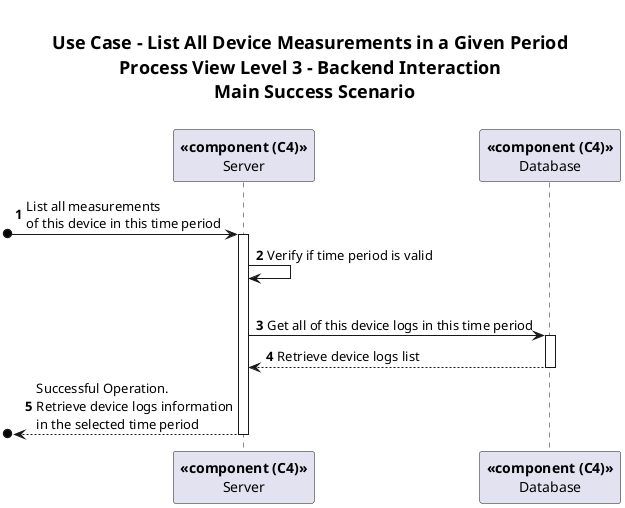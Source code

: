 @startuml
<style>
    title {
      HorizontalAlignment center
      FontSize 18
      padding 20
    }
</style>

'Doubts: Should communication between components be verbose?
title Use Case - List All Device Measurements in a Given Period \nProcess View Level 3 - Backend Interaction \n Main Success Scenario
autonumber

participant "**<<component (C4)>>**\nServer" as SERVER
participant "**<<component (C4)>>**\nDatabase" as DB

[o-> SERVER : List all measurements \nof this device in this time period
activate SERVER
SERVER -> SERVER : Verify if time period is valid
|||
SERVER -> DB: Get all of this device logs in this time period
activate DB
DB --> SERVER: Retrieve device logs list
deactivate DB

[o<-- SERVER : Successful Operation.\nRetrieve device logs information \nin the selected time period
deactivate SERVER

@enduml